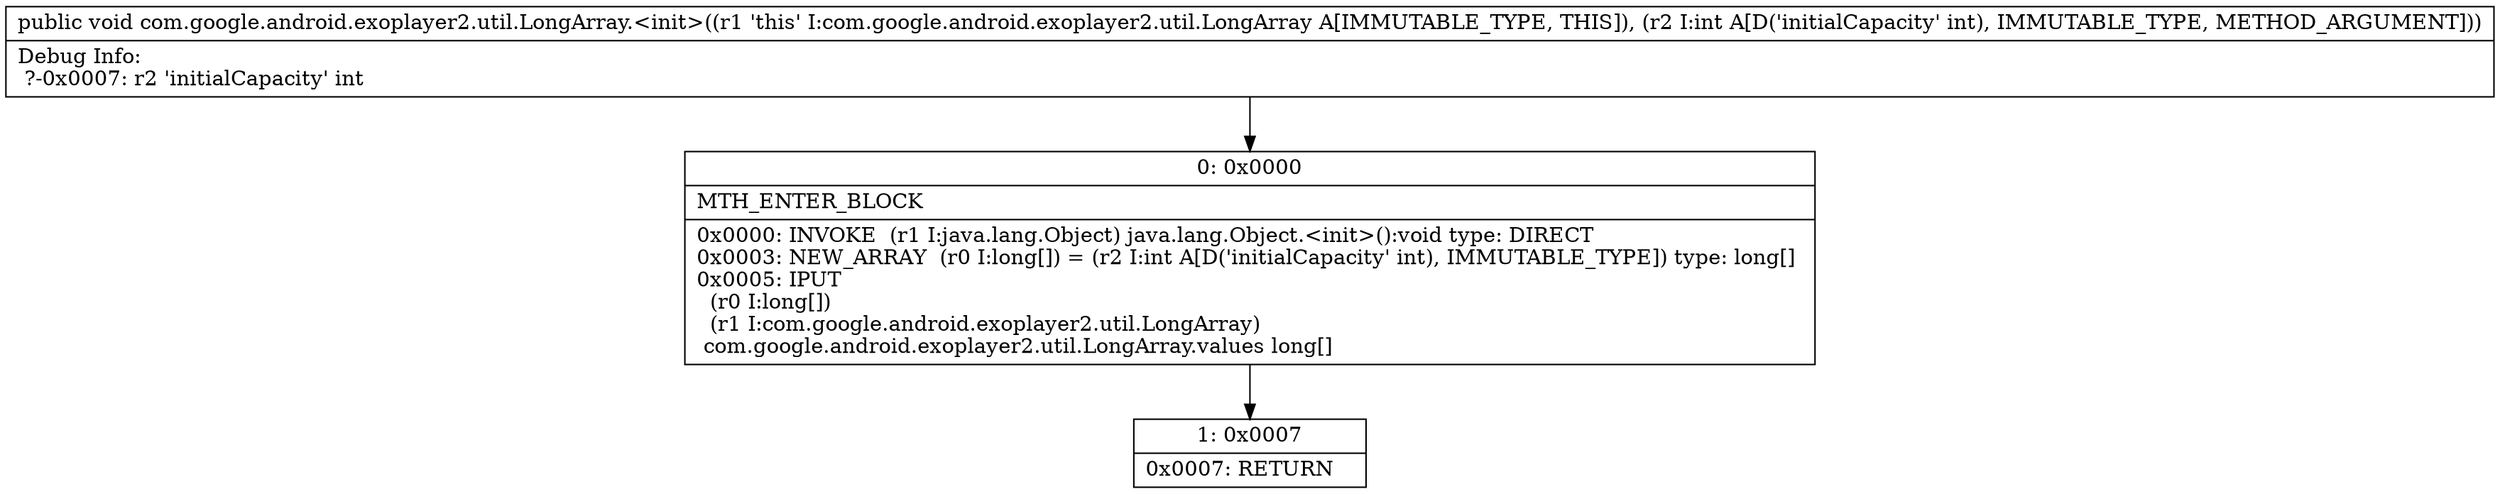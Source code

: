 digraph "CFG forcom.google.android.exoplayer2.util.LongArray.\<init\>(I)V" {
Node_0 [shape=record,label="{0\:\ 0x0000|MTH_ENTER_BLOCK\l|0x0000: INVOKE  (r1 I:java.lang.Object) java.lang.Object.\<init\>():void type: DIRECT \l0x0003: NEW_ARRAY  (r0 I:long[]) = (r2 I:int A[D('initialCapacity' int), IMMUTABLE_TYPE]) type: long[] \l0x0005: IPUT  \l  (r0 I:long[])\l  (r1 I:com.google.android.exoplayer2.util.LongArray)\l com.google.android.exoplayer2.util.LongArray.values long[] \l}"];
Node_1 [shape=record,label="{1\:\ 0x0007|0x0007: RETURN   \l}"];
MethodNode[shape=record,label="{public void com.google.android.exoplayer2.util.LongArray.\<init\>((r1 'this' I:com.google.android.exoplayer2.util.LongArray A[IMMUTABLE_TYPE, THIS]), (r2 I:int A[D('initialCapacity' int), IMMUTABLE_TYPE, METHOD_ARGUMENT]))  | Debug Info:\l  ?\-0x0007: r2 'initialCapacity' int\l}"];
MethodNode -> Node_0;
Node_0 -> Node_1;
}

